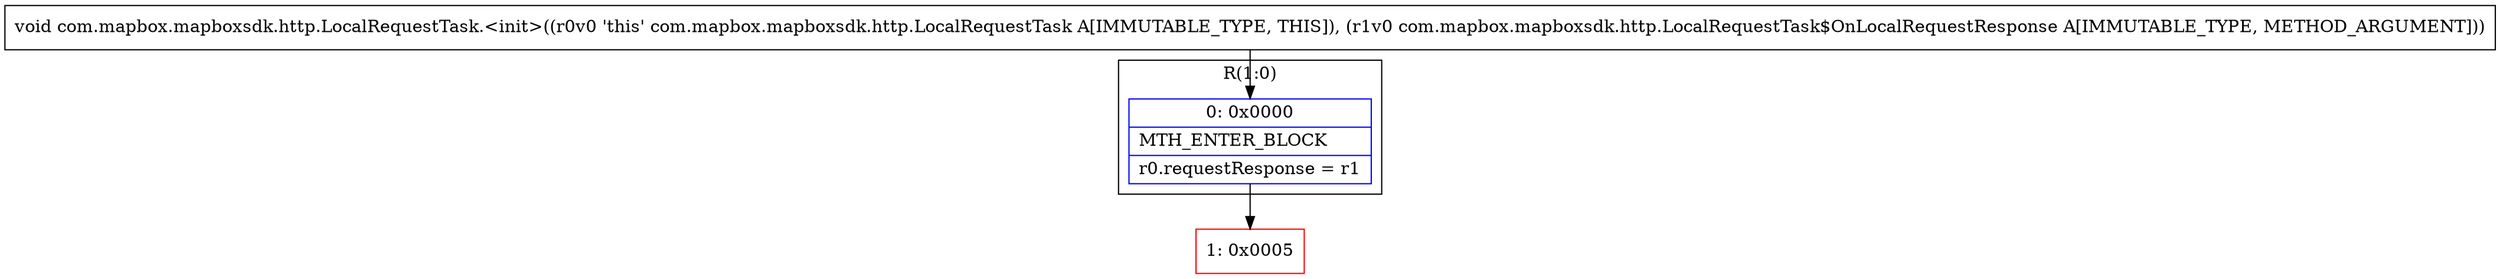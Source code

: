 digraph "CFG forcom.mapbox.mapboxsdk.http.LocalRequestTask.\<init\>(Lcom\/mapbox\/mapboxsdk\/http\/LocalRequestTask$OnLocalRequestResponse;)V" {
subgraph cluster_Region_649211504 {
label = "R(1:0)";
node [shape=record,color=blue];
Node_0 [shape=record,label="{0\:\ 0x0000|MTH_ENTER_BLOCK\l|r0.requestResponse = r1\l}"];
}
Node_1 [shape=record,color=red,label="{1\:\ 0x0005}"];
MethodNode[shape=record,label="{void com.mapbox.mapboxsdk.http.LocalRequestTask.\<init\>((r0v0 'this' com.mapbox.mapboxsdk.http.LocalRequestTask A[IMMUTABLE_TYPE, THIS]), (r1v0 com.mapbox.mapboxsdk.http.LocalRequestTask$OnLocalRequestResponse A[IMMUTABLE_TYPE, METHOD_ARGUMENT])) }"];
MethodNode -> Node_0;
Node_0 -> Node_1;
}

